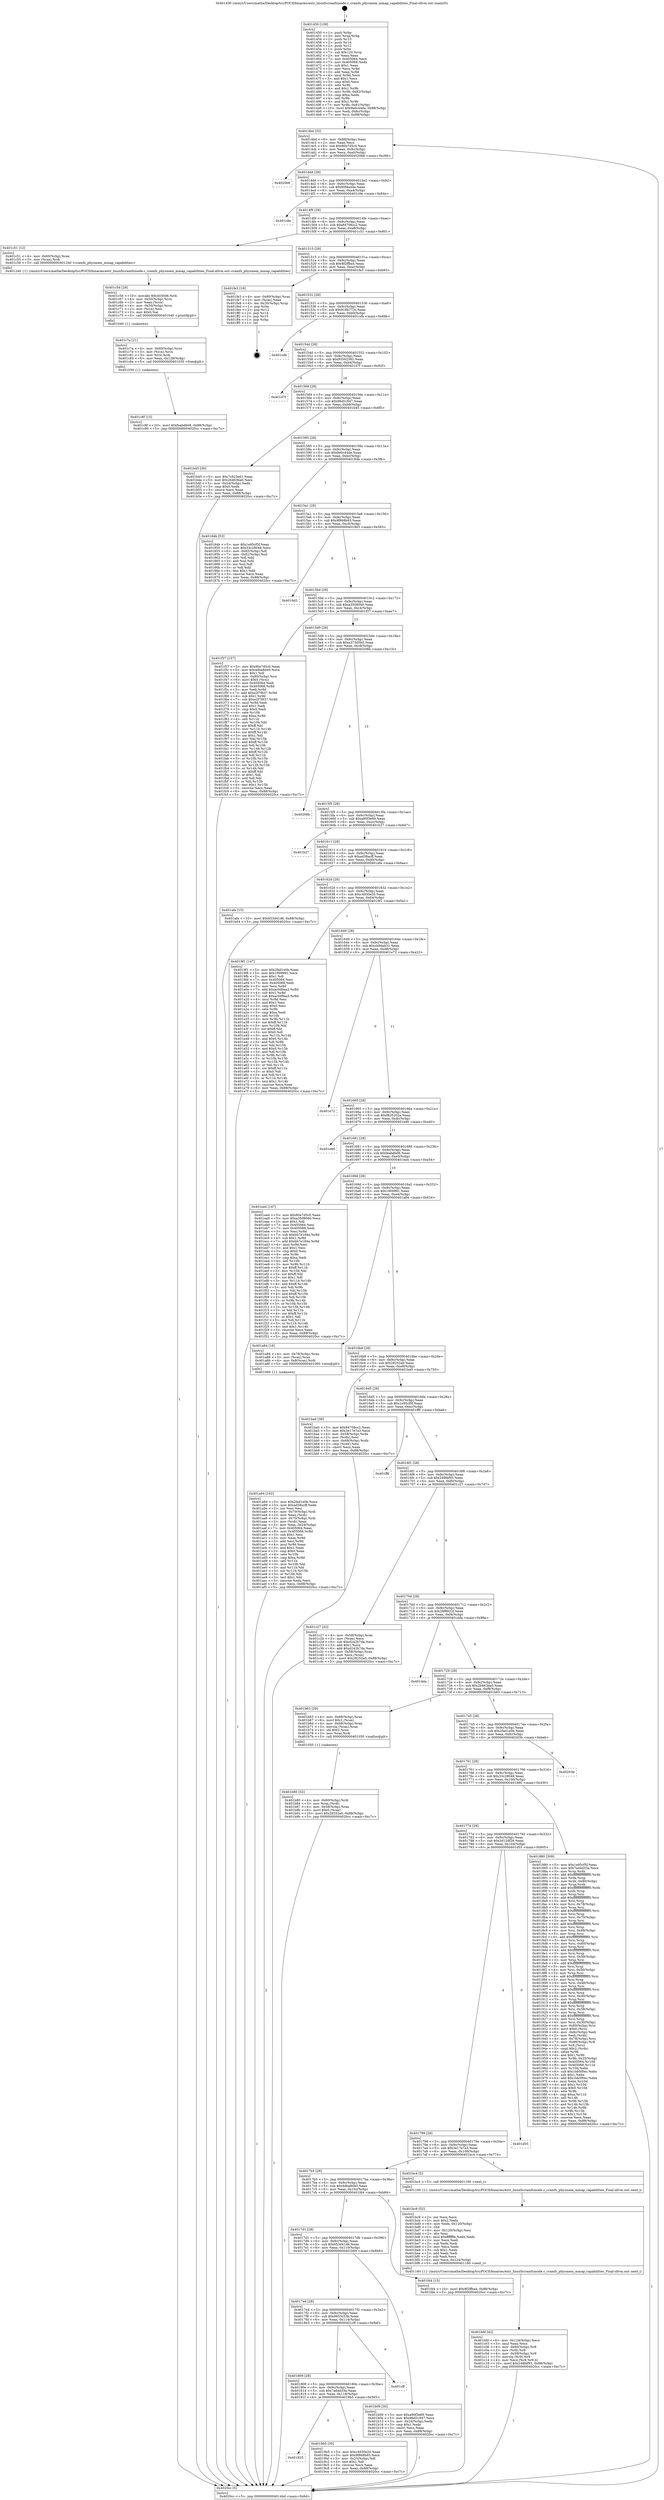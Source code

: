 digraph "0x401450" {
  label = "0x401450 (/mnt/c/Users/mathe/Desktop/tcc/POCII/binaries/extr_linuxfscramfsinode.c_cramfs_physmem_mmap_capabilities_Final-ollvm.out::main(0))"
  labelloc = "t"
  node[shape=record]

  Entry [label="",width=0.3,height=0.3,shape=circle,fillcolor=black,style=filled]
  "0x4014bd" [label="{
     0x4014bd [32]\l
     | [instrs]\l
     &nbsp;&nbsp;0x4014bd \<+6\>: mov -0x88(%rbp),%eax\l
     &nbsp;&nbsp;0x4014c3 \<+2\>: mov %eax,%ecx\l
     &nbsp;&nbsp;0x4014c5 \<+6\>: sub $0x80e7d5c0,%ecx\l
     &nbsp;&nbsp;0x4014cb \<+6\>: mov %eax,-0x9c(%rbp)\l
     &nbsp;&nbsp;0x4014d1 \<+6\>: mov %ecx,-0xa0(%rbp)\l
     &nbsp;&nbsp;0x4014d7 \<+6\>: je 00000000004020b8 \<main+0xc68\>\l
  }"]
  "0x4020b8" [label="{
     0x4020b8\l
  }", style=dashed]
  "0x4014dd" [label="{
     0x4014dd [28]\l
     | [instrs]\l
     &nbsp;&nbsp;0x4014dd \<+5\>: jmp 00000000004014e2 \<main+0x92\>\l
     &nbsp;&nbsp;0x4014e2 \<+6\>: mov -0x9c(%rbp),%eax\l
     &nbsp;&nbsp;0x4014e8 \<+5\>: sub $0x80f4a44e,%eax\l
     &nbsp;&nbsp;0x4014ed \<+6\>: mov %eax,-0xa4(%rbp)\l
     &nbsp;&nbsp;0x4014f3 \<+6\>: je 0000000000401c9e \<main+0x84e\>\l
  }"]
  Exit [label="",width=0.3,height=0.3,shape=circle,fillcolor=black,style=filled,peripheries=2]
  "0x401c9e" [label="{
     0x401c9e\l
  }", style=dashed]
  "0x4014f9" [label="{
     0x4014f9 [28]\l
     | [instrs]\l
     &nbsp;&nbsp;0x4014f9 \<+5\>: jmp 00000000004014fe \<main+0xae\>\l
     &nbsp;&nbsp;0x4014fe \<+6\>: mov -0x9c(%rbp),%eax\l
     &nbsp;&nbsp;0x401504 \<+5\>: sub $0x84708cc2,%eax\l
     &nbsp;&nbsp;0x401509 \<+6\>: mov %eax,-0xa8(%rbp)\l
     &nbsp;&nbsp;0x40150f \<+6\>: je 0000000000401c51 \<main+0x801\>\l
  }"]
  "0x401c8f" [label="{
     0x401c8f [15]\l
     | [instrs]\l
     &nbsp;&nbsp;0x401c8f \<+10\>: movl $0xfeabdb06,-0x88(%rbp)\l
     &nbsp;&nbsp;0x401c99 \<+5\>: jmp 00000000004020cc \<main+0xc7c\>\l
  }"]
  "0x401c51" [label="{
     0x401c51 [12]\l
     | [instrs]\l
     &nbsp;&nbsp;0x401c51 \<+4\>: mov -0x60(%rbp),%rax\l
     &nbsp;&nbsp;0x401c55 \<+3\>: mov (%rax),%rdi\l
     &nbsp;&nbsp;0x401c58 \<+5\>: call 0000000000401240 \<cramfs_physmem_mmap_capabilities\>\l
     | [calls]\l
     &nbsp;&nbsp;0x401240 \{1\} (/mnt/c/Users/mathe/Desktop/tcc/POCII/binaries/extr_linuxfscramfsinode.c_cramfs_physmem_mmap_capabilities_Final-ollvm.out::cramfs_physmem_mmap_capabilities)\l
  }"]
  "0x401515" [label="{
     0x401515 [28]\l
     | [instrs]\l
     &nbsp;&nbsp;0x401515 \<+5\>: jmp 000000000040151a \<main+0xca\>\l
     &nbsp;&nbsp;0x40151a \<+6\>: mov -0x9c(%rbp),%eax\l
     &nbsp;&nbsp;0x401520 \<+5\>: sub $0x8f2ffba4,%eax\l
     &nbsp;&nbsp;0x401525 \<+6\>: mov %eax,-0xac(%rbp)\l
     &nbsp;&nbsp;0x40152b \<+6\>: je 0000000000401fe3 \<main+0xb93\>\l
  }"]
  "0x401c7a" [label="{
     0x401c7a [21]\l
     | [instrs]\l
     &nbsp;&nbsp;0x401c7a \<+4\>: mov -0x60(%rbp),%rcx\l
     &nbsp;&nbsp;0x401c7e \<+3\>: mov (%rcx),%rcx\l
     &nbsp;&nbsp;0x401c81 \<+3\>: mov %rcx,%rdi\l
     &nbsp;&nbsp;0x401c84 \<+6\>: mov %eax,-0x128(%rbp)\l
     &nbsp;&nbsp;0x401c8a \<+5\>: call 0000000000401030 \<free@plt\>\l
     | [calls]\l
     &nbsp;&nbsp;0x401030 \{1\} (unknown)\l
  }"]
  "0x401fe3" [label="{
     0x401fe3 [19]\l
     | [instrs]\l
     &nbsp;&nbsp;0x401fe3 \<+4\>: mov -0x80(%rbp),%rax\l
     &nbsp;&nbsp;0x401fe7 \<+2\>: mov (%rax),%eax\l
     &nbsp;&nbsp;0x401fe9 \<+4\>: lea -0x20(%rbp),%rsp\l
     &nbsp;&nbsp;0x401fed \<+1\>: pop %rbx\l
     &nbsp;&nbsp;0x401fee \<+2\>: pop %r12\l
     &nbsp;&nbsp;0x401ff0 \<+2\>: pop %r14\l
     &nbsp;&nbsp;0x401ff2 \<+2\>: pop %r15\l
     &nbsp;&nbsp;0x401ff4 \<+1\>: pop %rbp\l
     &nbsp;&nbsp;0x401ff5 \<+1\>: ret\l
  }"]
  "0x401531" [label="{
     0x401531 [28]\l
     | [instrs]\l
     &nbsp;&nbsp;0x401531 \<+5\>: jmp 0000000000401536 \<main+0xe6\>\l
     &nbsp;&nbsp;0x401536 \<+6\>: mov -0x9c(%rbp),%eax\l
     &nbsp;&nbsp;0x40153c \<+5\>: sub $0x918b773c,%eax\l
     &nbsp;&nbsp;0x401541 \<+6\>: mov %eax,-0xb0(%rbp)\l
     &nbsp;&nbsp;0x401547 \<+6\>: je 0000000000401cdb \<main+0x88b\>\l
  }"]
  "0x401c5d" [label="{
     0x401c5d [29]\l
     | [instrs]\l
     &nbsp;&nbsp;0x401c5d \<+10\>: movabs $0x4030d6,%rdi\l
     &nbsp;&nbsp;0x401c67 \<+4\>: mov -0x50(%rbp),%rcx\l
     &nbsp;&nbsp;0x401c6b \<+2\>: mov %eax,(%rcx)\l
     &nbsp;&nbsp;0x401c6d \<+4\>: mov -0x50(%rbp),%rcx\l
     &nbsp;&nbsp;0x401c71 \<+2\>: mov (%rcx),%esi\l
     &nbsp;&nbsp;0x401c73 \<+2\>: mov $0x0,%al\l
     &nbsp;&nbsp;0x401c75 \<+5\>: call 0000000000401040 \<printf@plt\>\l
     | [calls]\l
     &nbsp;&nbsp;0x401040 \{1\} (unknown)\l
  }"]
  "0x401cdb" [label="{
     0x401cdb\l
  }", style=dashed]
  "0x40154d" [label="{
     0x40154d [28]\l
     | [instrs]\l
     &nbsp;&nbsp;0x40154d \<+5\>: jmp 0000000000401552 \<main+0x102\>\l
     &nbsp;&nbsp;0x401552 \<+6\>: mov -0x9c(%rbp),%eax\l
     &nbsp;&nbsp;0x401558 \<+5\>: sub $0x93562383,%eax\l
     &nbsp;&nbsp;0x40155d \<+6\>: mov %eax,-0xb4(%rbp)\l
     &nbsp;&nbsp;0x401563 \<+6\>: je 0000000000401d7f \<main+0x92f\>\l
  }"]
  "0x401bfd" [label="{
     0x401bfd [42]\l
     | [instrs]\l
     &nbsp;&nbsp;0x401bfd \<+6\>: mov -0x124(%rbp),%ecx\l
     &nbsp;&nbsp;0x401c03 \<+3\>: imul %eax,%ecx\l
     &nbsp;&nbsp;0x401c06 \<+4\>: mov -0x60(%rbp),%r8\l
     &nbsp;&nbsp;0x401c0a \<+3\>: mov (%r8),%r8\l
     &nbsp;&nbsp;0x401c0d \<+4\>: mov -0x58(%rbp),%r9\l
     &nbsp;&nbsp;0x401c11 \<+3\>: movslq (%r9),%r9\l
     &nbsp;&nbsp;0x401c14 \<+4\>: mov %ecx,(%r8,%r9,4)\l
     &nbsp;&nbsp;0x401c18 \<+10\>: movl $0x248fef93,-0x88(%rbp)\l
     &nbsp;&nbsp;0x401c22 \<+5\>: jmp 00000000004020cc \<main+0xc7c\>\l
  }"]
  "0x401d7f" [label="{
     0x401d7f\l
  }", style=dashed]
  "0x401569" [label="{
     0x401569 [28]\l
     | [instrs]\l
     &nbsp;&nbsp;0x401569 \<+5\>: jmp 000000000040156e \<main+0x11e\>\l
     &nbsp;&nbsp;0x40156e \<+6\>: mov -0x9c(%rbp),%eax\l
     &nbsp;&nbsp;0x401574 \<+5\>: sub $0x98d51847,%eax\l
     &nbsp;&nbsp;0x401579 \<+6\>: mov %eax,-0xb8(%rbp)\l
     &nbsp;&nbsp;0x40157f \<+6\>: je 0000000000401b45 \<main+0x6f5\>\l
  }"]
  "0x401bc9" [label="{
     0x401bc9 [52]\l
     | [instrs]\l
     &nbsp;&nbsp;0x401bc9 \<+2\>: xor %ecx,%ecx\l
     &nbsp;&nbsp;0x401bcb \<+5\>: mov $0x2,%edx\l
     &nbsp;&nbsp;0x401bd0 \<+6\>: mov %edx,-0x120(%rbp)\l
     &nbsp;&nbsp;0x401bd6 \<+1\>: cltd\l
     &nbsp;&nbsp;0x401bd7 \<+6\>: mov -0x120(%rbp),%esi\l
     &nbsp;&nbsp;0x401bdd \<+2\>: idiv %esi\l
     &nbsp;&nbsp;0x401bdf \<+6\>: imul $0xfffffffe,%edx,%edx\l
     &nbsp;&nbsp;0x401be5 \<+2\>: mov %ecx,%edi\l
     &nbsp;&nbsp;0x401be7 \<+2\>: sub %edx,%edi\l
     &nbsp;&nbsp;0x401be9 \<+2\>: mov %ecx,%edx\l
     &nbsp;&nbsp;0x401beb \<+3\>: sub $0x1,%edx\l
     &nbsp;&nbsp;0x401bee \<+2\>: add %edx,%edi\l
     &nbsp;&nbsp;0x401bf0 \<+2\>: sub %edi,%ecx\l
     &nbsp;&nbsp;0x401bf2 \<+6\>: mov %ecx,-0x124(%rbp)\l
     &nbsp;&nbsp;0x401bf8 \<+5\>: call 0000000000401160 \<next_i\>\l
     | [calls]\l
     &nbsp;&nbsp;0x401160 \{1\} (/mnt/c/Users/mathe/Desktop/tcc/POCII/binaries/extr_linuxfscramfsinode.c_cramfs_physmem_mmap_capabilities_Final-ollvm.out::next_i)\l
  }"]
  "0x401b45" [label="{
     0x401b45 [30]\l
     | [instrs]\l
     &nbsp;&nbsp;0x401b45 \<+5\>: mov $0x7c923e61,%eax\l
     &nbsp;&nbsp;0x401b4a \<+5\>: mov $0x2b463ba0,%ecx\l
     &nbsp;&nbsp;0x401b4f \<+3\>: mov -0x24(%rbp),%edx\l
     &nbsp;&nbsp;0x401b52 \<+3\>: cmp $0x0,%edx\l
     &nbsp;&nbsp;0x401b55 \<+3\>: cmove %ecx,%eax\l
     &nbsp;&nbsp;0x401b58 \<+6\>: mov %eax,-0x88(%rbp)\l
     &nbsp;&nbsp;0x401b5e \<+5\>: jmp 00000000004020cc \<main+0xc7c\>\l
  }"]
  "0x401585" [label="{
     0x401585 [28]\l
     | [instrs]\l
     &nbsp;&nbsp;0x401585 \<+5\>: jmp 000000000040158a \<main+0x13a\>\l
     &nbsp;&nbsp;0x40158a \<+6\>: mov -0x9c(%rbp),%eax\l
     &nbsp;&nbsp;0x401590 \<+5\>: sub $0x9e0c44de,%eax\l
     &nbsp;&nbsp;0x401595 \<+6\>: mov %eax,-0xbc(%rbp)\l
     &nbsp;&nbsp;0x40159b \<+6\>: je 000000000040184b \<main+0x3fb\>\l
  }"]
  "0x401b80" [label="{
     0x401b80 [32]\l
     | [instrs]\l
     &nbsp;&nbsp;0x401b80 \<+4\>: mov -0x60(%rbp),%rdi\l
     &nbsp;&nbsp;0x401b84 \<+3\>: mov %rax,(%rdi)\l
     &nbsp;&nbsp;0x401b87 \<+4\>: mov -0x58(%rbp),%rax\l
     &nbsp;&nbsp;0x401b8b \<+6\>: movl $0x0,(%rax)\l
     &nbsp;&nbsp;0x401b91 \<+10\>: movl $0x28252a0,-0x88(%rbp)\l
     &nbsp;&nbsp;0x401b9b \<+5\>: jmp 00000000004020cc \<main+0xc7c\>\l
  }"]
  "0x40184b" [label="{
     0x40184b [53]\l
     | [instrs]\l
     &nbsp;&nbsp;0x40184b \<+5\>: mov $0x1e95cf5f,%eax\l
     &nbsp;&nbsp;0x401850 \<+5\>: mov $0x33c28048,%ecx\l
     &nbsp;&nbsp;0x401855 \<+6\>: mov -0x82(%rbp),%dl\l
     &nbsp;&nbsp;0x40185b \<+7\>: mov -0x81(%rbp),%sil\l
     &nbsp;&nbsp;0x401862 \<+3\>: mov %dl,%dil\l
     &nbsp;&nbsp;0x401865 \<+3\>: and %sil,%dil\l
     &nbsp;&nbsp;0x401868 \<+3\>: xor %sil,%dl\l
     &nbsp;&nbsp;0x40186b \<+3\>: or %dl,%dil\l
     &nbsp;&nbsp;0x40186e \<+4\>: test $0x1,%dil\l
     &nbsp;&nbsp;0x401872 \<+3\>: cmovne %ecx,%eax\l
     &nbsp;&nbsp;0x401875 \<+6\>: mov %eax,-0x88(%rbp)\l
     &nbsp;&nbsp;0x40187b \<+5\>: jmp 00000000004020cc \<main+0xc7c\>\l
  }"]
  "0x4015a1" [label="{
     0x4015a1 [28]\l
     | [instrs]\l
     &nbsp;&nbsp;0x4015a1 \<+5\>: jmp 00000000004015a6 \<main+0x156\>\l
     &nbsp;&nbsp;0x4015a6 \<+6\>: mov -0x9c(%rbp),%eax\l
     &nbsp;&nbsp;0x4015ac \<+5\>: sub $0x9f868b93,%eax\l
     &nbsp;&nbsp;0x4015b1 \<+6\>: mov %eax,-0xc0(%rbp)\l
     &nbsp;&nbsp;0x4015b7 \<+6\>: je 00000000004019d3 \<main+0x583\>\l
  }"]
  "0x4020cc" [label="{
     0x4020cc [5]\l
     | [instrs]\l
     &nbsp;&nbsp;0x4020cc \<+5\>: jmp 00000000004014bd \<main+0x6d\>\l
  }"]
  "0x401450" [label="{
     0x401450 [109]\l
     | [instrs]\l
     &nbsp;&nbsp;0x401450 \<+1\>: push %rbp\l
     &nbsp;&nbsp;0x401451 \<+3\>: mov %rsp,%rbp\l
     &nbsp;&nbsp;0x401454 \<+2\>: push %r15\l
     &nbsp;&nbsp;0x401456 \<+2\>: push %r14\l
     &nbsp;&nbsp;0x401458 \<+2\>: push %r12\l
     &nbsp;&nbsp;0x40145a \<+1\>: push %rbx\l
     &nbsp;&nbsp;0x40145b \<+7\>: sub $0x120,%rsp\l
     &nbsp;&nbsp;0x401462 \<+2\>: xor %eax,%eax\l
     &nbsp;&nbsp;0x401464 \<+7\>: mov 0x405064,%ecx\l
     &nbsp;&nbsp;0x40146b \<+7\>: mov 0x405068,%edx\l
     &nbsp;&nbsp;0x401472 \<+3\>: sub $0x1,%eax\l
     &nbsp;&nbsp;0x401475 \<+3\>: mov %ecx,%r8d\l
     &nbsp;&nbsp;0x401478 \<+3\>: add %eax,%r8d\l
     &nbsp;&nbsp;0x40147b \<+4\>: imul %r8d,%ecx\l
     &nbsp;&nbsp;0x40147f \<+3\>: and $0x1,%ecx\l
     &nbsp;&nbsp;0x401482 \<+3\>: cmp $0x0,%ecx\l
     &nbsp;&nbsp;0x401485 \<+4\>: sete %r9b\l
     &nbsp;&nbsp;0x401489 \<+4\>: and $0x1,%r9b\l
     &nbsp;&nbsp;0x40148d \<+7\>: mov %r9b,-0x82(%rbp)\l
     &nbsp;&nbsp;0x401494 \<+3\>: cmp $0xa,%edx\l
     &nbsp;&nbsp;0x401497 \<+4\>: setl %r9b\l
     &nbsp;&nbsp;0x40149b \<+4\>: and $0x1,%r9b\l
     &nbsp;&nbsp;0x40149f \<+7\>: mov %r9b,-0x81(%rbp)\l
     &nbsp;&nbsp;0x4014a6 \<+10\>: movl $0x9e0c44de,-0x88(%rbp)\l
     &nbsp;&nbsp;0x4014b0 \<+6\>: mov %edi,-0x8c(%rbp)\l
     &nbsp;&nbsp;0x4014b6 \<+7\>: mov %rsi,-0x98(%rbp)\l
  }"]
  "0x401a94" [label="{
     0x401a94 [102]\l
     | [instrs]\l
     &nbsp;&nbsp;0x401a94 \<+5\>: mov $0x2fad1e0b,%ecx\l
     &nbsp;&nbsp;0x401a99 \<+5\>: mov $0xad38acff,%edx\l
     &nbsp;&nbsp;0x401a9e \<+2\>: xor %esi,%esi\l
     &nbsp;&nbsp;0x401aa0 \<+4\>: mov -0x70(%rbp),%rdi\l
     &nbsp;&nbsp;0x401aa4 \<+2\>: mov %eax,(%rdi)\l
     &nbsp;&nbsp;0x401aa6 \<+4\>: mov -0x70(%rbp),%rdi\l
     &nbsp;&nbsp;0x401aaa \<+2\>: mov (%rdi),%eax\l
     &nbsp;&nbsp;0x401aac \<+3\>: mov %eax,-0x24(%rbp)\l
     &nbsp;&nbsp;0x401aaf \<+7\>: mov 0x405064,%eax\l
     &nbsp;&nbsp;0x401ab6 \<+8\>: mov 0x405068,%r8d\l
     &nbsp;&nbsp;0x401abe \<+3\>: sub $0x1,%esi\l
     &nbsp;&nbsp;0x401ac1 \<+3\>: mov %eax,%r9d\l
     &nbsp;&nbsp;0x401ac4 \<+3\>: add %esi,%r9d\l
     &nbsp;&nbsp;0x401ac7 \<+4\>: imul %r9d,%eax\l
     &nbsp;&nbsp;0x401acb \<+3\>: and $0x1,%eax\l
     &nbsp;&nbsp;0x401ace \<+3\>: cmp $0x0,%eax\l
     &nbsp;&nbsp;0x401ad1 \<+4\>: sete %r10b\l
     &nbsp;&nbsp;0x401ad5 \<+4\>: cmp $0xa,%r8d\l
     &nbsp;&nbsp;0x401ad9 \<+4\>: setl %r11b\l
     &nbsp;&nbsp;0x401add \<+3\>: mov %r10b,%bl\l
     &nbsp;&nbsp;0x401ae0 \<+3\>: and %r11b,%bl\l
     &nbsp;&nbsp;0x401ae3 \<+3\>: xor %r11b,%r10b\l
     &nbsp;&nbsp;0x401ae6 \<+3\>: or %r10b,%bl\l
     &nbsp;&nbsp;0x401ae9 \<+3\>: test $0x1,%bl\l
     &nbsp;&nbsp;0x401aec \<+3\>: cmovne %edx,%ecx\l
     &nbsp;&nbsp;0x401aef \<+6\>: mov %ecx,-0x88(%rbp)\l
     &nbsp;&nbsp;0x401af5 \<+5\>: jmp 00000000004020cc \<main+0xc7c\>\l
  }"]
  "0x4019d3" [label="{
     0x4019d3\l
  }", style=dashed]
  "0x4015bd" [label="{
     0x4015bd [28]\l
     | [instrs]\l
     &nbsp;&nbsp;0x4015bd \<+5\>: jmp 00000000004015c2 \<main+0x172\>\l
     &nbsp;&nbsp;0x4015c2 \<+6\>: mov -0x9c(%rbp),%eax\l
     &nbsp;&nbsp;0x4015c8 \<+5\>: sub $0xa3509040,%eax\l
     &nbsp;&nbsp;0x4015cd \<+6\>: mov %eax,-0xc4(%rbp)\l
     &nbsp;&nbsp;0x4015d3 \<+6\>: je 0000000000401f37 \<main+0xae7\>\l
  }"]
  "0x401825" [label="{
     0x401825\l
  }", style=dashed]
  "0x401f37" [label="{
     0x401f37 [157]\l
     | [instrs]\l
     &nbsp;&nbsp;0x401f37 \<+5\>: mov $0x80e7d5c0,%eax\l
     &nbsp;&nbsp;0x401f3c \<+5\>: mov $0x4dba8d40,%ecx\l
     &nbsp;&nbsp;0x401f41 \<+2\>: mov $0x1,%dl\l
     &nbsp;&nbsp;0x401f43 \<+4\>: mov -0x80(%rbp),%rsi\l
     &nbsp;&nbsp;0x401f47 \<+6\>: movl $0x0,(%rsi)\l
     &nbsp;&nbsp;0x401f4d \<+7\>: mov 0x405064,%edi\l
     &nbsp;&nbsp;0x401f54 \<+8\>: mov 0x405068,%r8d\l
     &nbsp;&nbsp;0x401f5c \<+3\>: mov %edi,%r9d\l
     &nbsp;&nbsp;0x401f5f \<+7\>: add $0xe2f7f637,%r9d\l
     &nbsp;&nbsp;0x401f66 \<+4\>: sub $0x1,%r9d\l
     &nbsp;&nbsp;0x401f6a \<+7\>: sub $0xe2f7f637,%r9d\l
     &nbsp;&nbsp;0x401f71 \<+4\>: imul %r9d,%edi\l
     &nbsp;&nbsp;0x401f75 \<+3\>: and $0x1,%edi\l
     &nbsp;&nbsp;0x401f78 \<+3\>: cmp $0x0,%edi\l
     &nbsp;&nbsp;0x401f7b \<+4\>: sete %r10b\l
     &nbsp;&nbsp;0x401f7f \<+4\>: cmp $0xa,%r8d\l
     &nbsp;&nbsp;0x401f83 \<+4\>: setl %r11b\l
     &nbsp;&nbsp;0x401f87 \<+3\>: mov %r10b,%bl\l
     &nbsp;&nbsp;0x401f8a \<+3\>: xor $0xff,%bl\l
     &nbsp;&nbsp;0x401f8d \<+3\>: mov %r11b,%r14b\l
     &nbsp;&nbsp;0x401f90 \<+4\>: xor $0xff,%r14b\l
     &nbsp;&nbsp;0x401f94 \<+3\>: xor $0x1,%dl\l
     &nbsp;&nbsp;0x401f97 \<+3\>: mov %bl,%r15b\l
     &nbsp;&nbsp;0x401f9a \<+4\>: and $0xff,%r15b\l
     &nbsp;&nbsp;0x401f9e \<+3\>: and %dl,%r10b\l
     &nbsp;&nbsp;0x401fa1 \<+3\>: mov %r14b,%r12b\l
     &nbsp;&nbsp;0x401fa4 \<+4\>: and $0xff,%r12b\l
     &nbsp;&nbsp;0x401fa8 \<+3\>: and %dl,%r11b\l
     &nbsp;&nbsp;0x401fab \<+3\>: or %r10b,%r15b\l
     &nbsp;&nbsp;0x401fae \<+3\>: or %r11b,%r12b\l
     &nbsp;&nbsp;0x401fb1 \<+3\>: xor %r12b,%r15b\l
     &nbsp;&nbsp;0x401fb4 \<+3\>: or %r14b,%bl\l
     &nbsp;&nbsp;0x401fb7 \<+3\>: xor $0xff,%bl\l
     &nbsp;&nbsp;0x401fba \<+3\>: or $0x1,%dl\l
     &nbsp;&nbsp;0x401fbd \<+2\>: and %dl,%bl\l
     &nbsp;&nbsp;0x401fbf \<+3\>: or %bl,%r15b\l
     &nbsp;&nbsp;0x401fc2 \<+4\>: test $0x1,%r15b\l
     &nbsp;&nbsp;0x401fc6 \<+3\>: cmovne %ecx,%eax\l
     &nbsp;&nbsp;0x401fc9 \<+6\>: mov %eax,-0x88(%rbp)\l
     &nbsp;&nbsp;0x401fcf \<+5\>: jmp 00000000004020cc \<main+0xc7c\>\l
  }"]
  "0x4015d9" [label="{
     0x4015d9 [28]\l
     | [instrs]\l
     &nbsp;&nbsp;0x4015d9 \<+5\>: jmp 00000000004015de \<main+0x18e\>\l
     &nbsp;&nbsp;0x4015de \<+6\>: mov -0x9c(%rbp),%eax\l
     &nbsp;&nbsp;0x4015e4 \<+5\>: sub $0xa373d5b0,%eax\l
     &nbsp;&nbsp;0x4015e9 \<+6\>: mov %eax,-0xc8(%rbp)\l
     &nbsp;&nbsp;0x4015ef \<+6\>: je 000000000040206b \<main+0xc1b\>\l
  }"]
  "0x4019b5" [label="{
     0x4019b5 [30]\l
     | [instrs]\l
     &nbsp;&nbsp;0x4019b5 \<+5\>: mov $0xc4930e20,%eax\l
     &nbsp;&nbsp;0x4019ba \<+5\>: mov $0x9f868b93,%ecx\l
     &nbsp;&nbsp;0x4019bf \<+3\>: mov -0x25(%rbp),%dl\l
     &nbsp;&nbsp;0x4019c2 \<+3\>: test $0x1,%dl\l
     &nbsp;&nbsp;0x4019c5 \<+3\>: cmovne %ecx,%eax\l
     &nbsp;&nbsp;0x4019c8 \<+6\>: mov %eax,-0x88(%rbp)\l
     &nbsp;&nbsp;0x4019ce \<+5\>: jmp 00000000004020cc \<main+0xc7c\>\l
  }"]
  "0x40206b" [label="{
     0x40206b\l
  }", style=dashed]
  "0x4015f5" [label="{
     0x4015f5 [28]\l
     | [instrs]\l
     &nbsp;&nbsp;0x4015f5 \<+5\>: jmp 00000000004015fa \<main+0x1aa\>\l
     &nbsp;&nbsp;0x4015fa \<+6\>: mov -0x9c(%rbp),%eax\l
     &nbsp;&nbsp;0x401600 \<+5\>: sub $0xa90f3e69,%eax\l
     &nbsp;&nbsp;0x401605 \<+6\>: mov %eax,-0xcc(%rbp)\l
     &nbsp;&nbsp;0x40160b \<+6\>: je 0000000000401b27 \<main+0x6d7\>\l
  }"]
  "0x401809" [label="{
     0x401809 [28]\l
     | [instrs]\l
     &nbsp;&nbsp;0x401809 \<+5\>: jmp 000000000040180e \<main+0x3be\>\l
     &nbsp;&nbsp;0x40180e \<+6\>: mov -0x9c(%rbp),%eax\l
     &nbsp;&nbsp;0x401814 \<+5\>: sub $0x7ad4d33a,%eax\l
     &nbsp;&nbsp;0x401819 \<+6\>: mov %eax,-0x118(%rbp)\l
     &nbsp;&nbsp;0x40181f \<+6\>: je 00000000004019b5 \<main+0x565\>\l
  }"]
  "0x401b27" [label="{
     0x401b27\l
  }", style=dashed]
  "0x401611" [label="{
     0x401611 [28]\l
     | [instrs]\l
     &nbsp;&nbsp;0x401611 \<+5\>: jmp 0000000000401616 \<main+0x1c6\>\l
     &nbsp;&nbsp;0x401616 \<+6\>: mov -0x9c(%rbp),%eax\l
     &nbsp;&nbsp;0x40161c \<+5\>: sub $0xad38acff,%eax\l
     &nbsp;&nbsp;0x401621 \<+6\>: mov %eax,-0xd0(%rbp)\l
     &nbsp;&nbsp;0x401627 \<+6\>: je 0000000000401afa \<main+0x6aa\>\l
  }"]
  "0x401cff" [label="{
     0x401cff\l
  }", style=dashed]
  "0x401afa" [label="{
     0x401afa [15]\l
     | [instrs]\l
     &nbsp;&nbsp;0x401afa \<+10\>: movl $0x653d41d6,-0x88(%rbp)\l
     &nbsp;&nbsp;0x401b04 \<+5\>: jmp 00000000004020cc \<main+0xc7c\>\l
  }"]
  "0x40162d" [label="{
     0x40162d [28]\l
     | [instrs]\l
     &nbsp;&nbsp;0x40162d \<+5\>: jmp 0000000000401632 \<main+0x1e2\>\l
     &nbsp;&nbsp;0x401632 \<+6\>: mov -0x9c(%rbp),%eax\l
     &nbsp;&nbsp;0x401638 \<+5\>: sub $0xc4930e20,%eax\l
     &nbsp;&nbsp;0x40163d \<+6\>: mov %eax,-0xd4(%rbp)\l
     &nbsp;&nbsp;0x401643 \<+6\>: je 00000000004019f1 \<main+0x5a1\>\l
  }"]
  "0x4017ed" [label="{
     0x4017ed [28]\l
     | [instrs]\l
     &nbsp;&nbsp;0x4017ed \<+5\>: jmp 00000000004017f2 \<main+0x3a2\>\l
     &nbsp;&nbsp;0x4017f2 \<+6\>: mov -0x9c(%rbp),%eax\l
     &nbsp;&nbsp;0x4017f8 \<+5\>: sub $0x6653c53b,%eax\l
     &nbsp;&nbsp;0x4017fd \<+6\>: mov %eax,-0x114(%rbp)\l
     &nbsp;&nbsp;0x401803 \<+6\>: je 0000000000401cff \<main+0x8af\>\l
  }"]
  "0x4019f1" [label="{
     0x4019f1 [147]\l
     | [instrs]\l
     &nbsp;&nbsp;0x4019f1 \<+5\>: mov $0x2fad1e0b,%eax\l
     &nbsp;&nbsp;0x4019f6 \<+5\>: mov $0x1909991,%ecx\l
     &nbsp;&nbsp;0x4019fb \<+2\>: mov $0x1,%dl\l
     &nbsp;&nbsp;0x4019fd \<+7\>: mov 0x405064,%esi\l
     &nbsp;&nbsp;0x401a04 \<+7\>: mov 0x405068,%edi\l
     &nbsp;&nbsp;0x401a0b \<+3\>: mov %esi,%r8d\l
     &nbsp;&nbsp;0x401a0e \<+7\>: add $0xac0d9aa3,%r8d\l
     &nbsp;&nbsp;0x401a15 \<+4\>: sub $0x1,%r8d\l
     &nbsp;&nbsp;0x401a19 \<+7\>: sub $0xac0d9aa3,%r8d\l
     &nbsp;&nbsp;0x401a20 \<+4\>: imul %r8d,%esi\l
     &nbsp;&nbsp;0x401a24 \<+3\>: and $0x1,%esi\l
     &nbsp;&nbsp;0x401a27 \<+3\>: cmp $0x0,%esi\l
     &nbsp;&nbsp;0x401a2a \<+4\>: sete %r9b\l
     &nbsp;&nbsp;0x401a2e \<+3\>: cmp $0xa,%edi\l
     &nbsp;&nbsp;0x401a31 \<+4\>: setl %r10b\l
     &nbsp;&nbsp;0x401a35 \<+3\>: mov %r9b,%r11b\l
     &nbsp;&nbsp;0x401a38 \<+4\>: xor $0xff,%r11b\l
     &nbsp;&nbsp;0x401a3c \<+3\>: mov %r10b,%bl\l
     &nbsp;&nbsp;0x401a3f \<+3\>: xor $0xff,%bl\l
     &nbsp;&nbsp;0x401a42 \<+3\>: xor $0x0,%dl\l
     &nbsp;&nbsp;0x401a45 \<+3\>: mov %r11b,%r14b\l
     &nbsp;&nbsp;0x401a48 \<+4\>: and $0x0,%r14b\l
     &nbsp;&nbsp;0x401a4c \<+3\>: and %dl,%r9b\l
     &nbsp;&nbsp;0x401a4f \<+3\>: mov %bl,%r15b\l
     &nbsp;&nbsp;0x401a52 \<+4\>: and $0x0,%r15b\l
     &nbsp;&nbsp;0x401a56 \<+3\>: and %dl,%r10b\l
     &nbsp;&nbsp;0x401a59 \<+3\>: or %r9b,%r14b\l
     &nbsp;&nbsp;0x401a5c \<+3\>: or %r10b,%r15b\l
     &nbsp;&nbsp;0x401a5f \<+3\>: xor %r15b,%r14b\l
     &nbsp;&nbsp;0x401a62 \<+3\>: or %bl,%r11b\l
     &nbsp;&nbsp;0x401a65 \<+4\>: xor $0xff,%r11b\l
     &nbsp;&nbsp;0x401a69 \<+3\>: or $0x0,%dl\l
     &nbsp;&nbsp;0x401a6c \<+3\>: and %dl,%r11b\l
     &nbsp;&nbsp;0x401a6f \<+3\>: or %r11b,%r14b\l
     &nbsp;&nbsp;0x401a72 \<+4\>: test $0x1,%r14b\l
     &nbsp;&nbsp;0x401a76 \<+3\>: cmovne %ecx,%eax\l
     &nbsp;&nbsp;0x401a79 \<+6\>: mov %eax,-0x88(%rbp)\l
     &nbsp;&nbsp;0x401a7f \<+5\>: jmp 00000000004020cc \<main+0xc7c\>\l
  }"]
  "0x401649" [label="{
     0x401649 [28]\l
     | [instrs]\l
     &nbsp;&nbsp;0x401649 \<+5\>: jmp 000000000040164e \<main+0x1fe\>\l
     &nbsp;&nbsp;0x40164e \<+6\>: mov -0x9c(%rbp),%eax\l
     &nbsp;&nbsp;0x401654 \<+5\>: sub $0xcb9dab31,%eax\l
     &nbsp;&nbsp;0x401659 \<+6\>: mov %eax,-0xd8(%rbp)\l
     &nbsp;&nbsp;0x40165f \<+6\>: je 0000000000401e72 \<main+0xa22\>\l
  }"]
  "0x401b09" [label="{
     0x401b09 [30]\l
     | [instrs]\l
     &nbsp;&nbsp;0x401b09 \<+5\>: mov $0xa90f3e69,%eax\l
     &nbsp;&nbsp;0x401b0e \<+5\>: mov $0x98d51847,%ecx\l
     &nbsp;&nbsp;0x401b13 \<+3\>: mov -0x24(%rbp),%edx\l
     &nbsp;&nbsp;0x401b16 \<+3\>: cmp $0x1,%edx\l
     &nbsp;&nbsp;0x401b19 \<+3\>: cmovl %ecx,%eax\l
     &nbsp;&nbsp;0x401b1c \<+6\>: mov %eax,-0x88(%rbp)\l
     &nbsp;&nbsp;0x401b22 \<+5\>: jmp 00000000004020cc \<main+0xc7c\>\l
  }"]
  "0x401e72" [label="{
     0x401e72\l
  }", style=dashed]
  "0x401665" [label="{
     0x401665 [28]\l
     | [instrs]\l
     &nbsp;&nbsp;0x401665 \<+5\>: jmp 000000000040166a \<main+0x21a\>\l
     &nbsp;&nbsp;0x40166a \<+6\>: mov -0x9c(%rbp),%eax\l
     &nbsp;&nbsp;0x401670 \<+5\>: sub $0xf820202a,%eax\l
     &nbsp;&nbsp;0x401675 \<+6\>: mov %eax,-0xdc(%rbp)\l
     &nbsp;&nbsp;0x40167b \<+6\>: je 0000000000401e90 \<main+0xa40\>\l
  }"]
  "0x4017d1" [label="{
     0x4017d1 [28]\l
     | [instrs]\l
     &nbsp;&nbsp;0x4017d1 \<+5\>: jmp 00000000004017d6 \<main+0x386\>\l
     &nbsp;&nbsp;0x4017d6 \<+6\>: mov -0x9c(%rbp),%eax\l
     &nbsp;&nbsp;0x4017dc \<+5\>: sub $0x653d41d6,%eax\l
     &nbsp;&nbsp;0x4017e1 \<+6\>: mov %eax,-0x110(%rbp)\l
     &nbsp;&nbsp;0x4017e7 \<+6\>: je 0000000000401b09 \<main+0x6b9\>\l
  }"]
  "0x401e90" [label="{
     0x401e90\l
  }", style=dashed]
  "0x401681" [label="{
     0x401681 [28]\l
     | [instrs]\l
     &nbsp;&nbsp;0x401681 \<+5\>: jmp 0000000000401686 \<main+0x236\>\l
     &nbsp;&nbsp;0x401686 \<+6\>: mov -0x9c(%rbp),%eax\l
     &nbsp;&nbsp;0x40168c \<+5\>: sub $0xfeabdb06,%eax\l
     &nbsp;&nbsp;0x401691 \<+6\>: mov %eax,-0xe0(%rbp)\l
     &nbsp;&nbsp;0x401697 \<+6\>: je 0000000000401ea4 \<main+0xa54\>\l
  }"]
  "0x401fd4" [label="{
     0x401fd4 [15]\l
     | [instrs]\l
     &nbsp;&nbsp;0x401fd4 \<+10\>: movl $0x8f2ffba4,-0x88(%rbp)\l
     &nbsp;&nbsp;0x401fde \<+5\>: jmp 00000000004020cc \<main+0xc7c\>\l
  }"]
  "0x401ea4" [label="{
     0x401ea4 [147]\l
     | [instrs]\l
     &nbsp;&nbsp;0x401ea4 \<+5\>: mov $0x80e7d5c0,%eax\l
     &nbsp;&nbsp;0x401ea9 \<+5\>: mov $0xa3509040,%ecx\l
     &nbsp;&nbsp;0x401eae \<+2\>: mov $0x1,%dl\l
     &nbsp;&nbsp;0x401eb0 \<+7\>: mov 0x405064,%esi\l
     &nbsp;&nbsp;0x401eb7 \<+7\>: mov 0x405068,%edi\l
     &nbsp;&nbsp;0x401ebe \<+3\>: mov %esi,%r8d\l
     &nbsp;&nbsp;0x401ec1 \<+7\>: sub $0xbb7e184a,%r8d\l
     &nbsp;&nbsp;0x401ec8 \<+4\>: sub $0x1,%r8d\l
     &nbsp;&nbsp;0x401ecc \<+7\>: add $0xbb7e184a,%r8d\l
     &nbsp;&nbsp;0x401ed3 \<+4\>: imul %r8d,%esi\l
     &nbsp;&nbsp;0x401ed7 \<+3\>: and $0x1,%esi\l
     &nbsp;&nbsp;0x401eda \<+3\>: cmp $0x0,%esi\l
     &nbsp;&nbsp;0x401edd \<+4\>: sete %r9b\l
     &nbsp;&nbsp;0x401ee1 \<+3\>: cmp $0xa,%edi\l
     &nbsp;&nbsp;0x401ee4 \<+4\>: setl %r10b\l
     &nbsp;&nbsp;0x401ee8 \<+3\>: mov %r9b,%r11b\l
     &nbsp;&nbsp;0x401eeb \<+4\>: xor $0xff,%r11b\l
     &nbsp;&nbsp;0x401eef \<+3\>: mov %r10b,%bl\l
     &nbsp;&nbsp;0x401ef2 \<+3\>: xor $0xff,%bl\l
     &nbsp;&nbsp;0x401ef5 \<+3\>: xor $0x1,%dl\l
     &nbsp;&nbsp;0x401ef8 \<+3\>: mov %r11b,%r14b\l
     &nbsp;&nbsp;0x401efb \<+4\>: and $0xff,%r14b\l
     &nbsp;&nbsp;0x401eff \<+3\>: and %dl,%r9b\l
     &nbsp;&nbsp;0x401f02 \<+3\>: mov %bl,%r15b\l
     &nbsp;&nbsp;0x401f05 \<+4\>: and $0xff,%r15b\l
     &nbsp;&nbsp;0x401f09 \<+3\>: and %dl,%r10b\l
     &nbsp;&nbsp;0x401f0c \<+3\>: or %r9b,%r14b\l
     &nbsp;&nbsp;0x401f0f \<+3\>: or %r10b,%r15b\l
     &nbsp;&nbsp;0x401f12 \<+3\>: xor %r15b,%r14b\l
     &nbsp;&nbsp;0x401f15 \<+3\>: or %bl,%r11b\l
     &nbsp;&nbsp;0x401f18 \<+4\>: xor $0xff,%r11b\l
     &nbsp;&nbsp;0x401f1c \<+3\>: or $0x1,%dl\l
     &nbsp;&nbsp;0x401f1f \<+3\>: and %dl,%r11b\l
     &nbsp;&nbsp;0x401f22 \<+3\>: or %r11b,%r14b\l
     &nbsp;&nbsp;0x401f25 \<+4\>: test $0x1,%r14b\l
     &nbsp;&nbsp;0x401f29 \<+3\>: cmovne %ecx,%eax\l
     &nbsp;&nbsp;0x401f2c \<+6\>: mov %eax,-0x88(%rbp)\l
     &nbsp;&nbsp;0x401f32 \<+5\>: jmp 00000000004020cc \<main+0xc7c\>\l
  }"]
  "0x40169d" [label="{
     0x40169d [28]\l
     | [instrs]\l
     &nbsp;&nbsp;0x40169d \<+5\>: jmp 00000000004016a2 \<main+0x252\>\l
     &nbsp;&nbsp;0x4016a2 \<+6\>: mov -0x9c(%rbp),%eax\l
     &nbsp;&nbsp;0x4016a8 \<+5\>: sub $0x1909991,%eax\l
     &nbsp;&nbsp;0x4016ad \<+6\>: mov %eax,-0xe4(%rbp)\l
     &nbsp;&nbsp;0x4016b3 \<+6\>: je 0000000000401a84 \<main+0x634\>\l
  }"]
  "0x4017b5" [label="{
     0x4017b5 [28]\l
     | [instrs]\l
     &nbsp;&nbsp;0x4017b5 \<+5\>: jmp 00000000004017ba \<main+0x36a\>\l
     &nbsp;&nbsp;0x4017ba \<+6\>: mov -0x9c(%rbp),%eax\l
     &nbsp;&nbsp;0x4017c0 \<+5\>: sub $0x4dba8d40,%eax\l
     &nbsp;&nbsp;0x4017c5 \<+6\>: mov %eax,-0x10c(%rbp)\l
     &nbsp;&nbsp;0x4017cb \<+6\>: je 0000000000401fd4 \<main+0xb84\>\l
  }"]
  "0x401a84" [label="{
     0x401a84 [16]\l
     | [instrs]\l
     &nbsp;&nbsp;0x401a84 \<+4\>: mov -0x78(%rbp),%rax\l
     &nbsp;&nbsp;0x401a88 \<+3\>: mov (%rax),%rax\l
     &nbsp;&nbsp;0x401a8b \<+4\>: mov 0x8(%rax),%rdi\l
     &nbsp;&nbsp;0x401a8f \<+5\>: call 0000000000401060 \<atoi@plt\>\l
     | [calls]\l
     &nbsp;&nbsp;0x401060 \{1\} (unknown)\l
  }"]
  "0x4016b9" [label="{
     0x4016b9 [28]\l
     | [instrs]\l
     &nbsp;&nbsp;0x4016b9 \<+5\>: jmp 00000000004016be \<main+0x26e\>\l
     &nbsp;&nbsp;0x4016be \<+6\>: mov -0x9c(%rbp),%eax\l
     &nbsp;&nbsp;0x4016c4 \<+5\>: sub $0x28252a0,%eax\l
     &nbsp;&nbsp;0x4016c9 \<+6\>: mov %eax,-0xe8(%rbp)\l
     &nbsp;&nbsp;0x4016cf \<+6\>: je 0000000000401ba0 \<main+0x750\>\l
  }"]
  "0x401bc4" [label="{
     0x401bc4 [5]\l
     | [instrs]\l
     &nbsp;&nbsp;0x401bc4 \<+5\>: call 0000000000401160 \<next_i\>\l
     | [calls]\l
     &nbsp;&nbsp;0x401160 \{1\} (/mnt/c/Users/mathe/Desktop/tcc/POCII/binaries/extr_linuxfscramfsinode.c_cramfs_physmem_mmap_capabilities_Final-ollvm.out::next_i)\l
  }"]
  "0x401ba0" [label="{
     0x401ba0 [36]\l
     | [instrs]\l
     &nbsp;&nbsp;0x401ba0 \<+5\>: mov $0x84708cc2,%eax\l
     &nbsp;&nbsp;0x401ba5 \<+5\>: mov $0x3e17e7a3,%ecx\l
     &nbsp;&nbsp;0x401baa \<+4\>: mov -0x58(%rbp),%rdx\l
     &nbsp;&nbsp;0x401bae \<+2\>: mov (%rdx),%esi\l
     &nbsp;&nbsp;0x401bb0 \<+4\>: mov -0x68(%rbp),%rdx\l
     &nbsp;&nbsp;0x401bb4 \<+2\>: cmp (%rdx),%esi\l
     &nbsp;&nbsp;0x401bb6 \<+3\>: cmovl %ecx,%eax\l
     &nbsp;&nbsp;0x401bb9 \<+6\>: mov %eax,-0x88(%rbp)\l
     &nbsp;&nbsp;0x401bbf \<+5\>: jmp 00000000004020cc \<main+0xc7c\>\l
  }"]
  "0x4016d5" [label="{
     0x4016d5 [28]\l
     | [instrs]\l
     &nbsp;&nbsp;0x4016d5 \<+5\>: jmp 00000000004016da \<main+0x28a\>\l
     &nbsp;&nbsp;0x4016da \<+6\>: mov -0x9c(%rbp),%eax\l
     &nbsp;&nbsp;0x4016e0 \<+5\>: sub $0x1e95cf5f,%eax\l
     &nbsp;&nbsp;0x4016e5 \<+6\>: mov %eax,-0xec(%rbp)\l
     &nbsp;&nbsp;0x4016eb \<+6\>: je 0000000000401ff6 \<main+0xba6\>\l
  }"]
  "0x401799" [label="{
     0x401799 [28]\l
     | [instrs]\l
     &nbsp;&nbsp;0x401799 \<+5\>: jmp 000000000040179e \<main+0x34e\>\l
     &nbsp;&nbsp;0x40179e \<+6\>: mov -0x9c(%rbp),%eax\l
     &nbsp;&nbsp;0x4017a4 \<+5\>: sub $0x3e17e7a3,%eax\l
     &nbsp;&nbsp;0x4017a9 \<+6\>: mov %eax,-0x108(%rbp)\l
     &nbsp;&nbsp;0x4017af \<+6\>: je 0000000000401bc4 \<main+0x774\>\l
  }"]
  "0x401ff6" [label="{
     0x401ff6\l
  }", style=dashed]
  "0x4016f1" [label="{
     0x4016f1 [28]\l
     | [instrs]\l
     &nbsp;&nbsp;0x4016f1 \<+5\>: jmp 00000000004016f6 \<main+0x2a6\>\l
     &nbsp;&nbsp;0x4016f6 \<+6\>: mov -0x9c(%rbp),%eax\l
     &nbsp;&nbsp;0x4016fc \<+5\>: sub $0x248fef93,%eax\l
     &nbsp;&nbsp;0x401701 \<+6\>: mov %eax,-0xf0(%rbp)\l
     &nbsp;&nbsp;0x401707 \<+6\>: je 0000000000401c27 \<main+0x7d7\>\l
  }"]
  "0x401d55" [label="{
     0x401d55\l
  }", style=dashed]
  "0x401c27" [label="{
     0x401c27 [42]\l
     | [instrs]\l
     &nbsp;&nbsp;0x401c27 \<+4\>: mov -0x58(%rbp),%rax\l
     &nbsp;&nbsp;0x401c2b \<+2\>: mov (%rax),%ecx\l
     &nbsp;&nbsp;0x401c2d \<+6\>: sub $0xd242b7da,%ecx\l
     &nbsp;&nbsp;0x401c33 \<+3\>: add $0x1,%ecx\l
     &nbsp;&nbsp;0x401c36 \<+6\>: add $0xd242b7da,%ecx\l
     &nbsp;&nbsp;0x401c3c \<+4\>: mov -0x58(%rbp),%rax\l
     &nbsp;&nbsp;0x401c40 \<+2\>: mov %ecx,(%rax)\l
     &nbsp;&nbsp;0x401c42 \<+10\>: movl $0x28252a0,-0x88(%rbp)\l
     &nbsp;&nbsp;0x401c4c \<+5\>: jmp 00000000004020cc \<main+0xc7c\>\l
  }"]
  "0x40170d" [label="{
     0x40170d [28]\l
     | [instrs]\l
     &nbsp;&nbsp;0x40170d \<+5\>: jmp 0000000000401712 \<main+0x2c2\>\l
     &nbsp;&nbsp;0x401712 \<+6\>: mov -0x9c(%rbp),%eax\l
     &nbsp;&nbsp;0x401718 \<+5\>: sub $0x28f8922f,%eax\l
     &nbsp;&nbsp;0x40171d \<+6\>: mov %eax,-0xf4(%rbp)\l
     &nbsp;&nbsp;0x401723 \<+6\>: je 0000000000401dda \<main+0x98a\>\l
  }"]
  "0x40177d" [label="{
     0x40177d [28]\l
     | [instrs]\l
     &nbsp;&nbsp;0x40177d \<+5\>: jmp 0000000000401782 \<main+0x332\>\l
     &nbsp;&nbsp;0x401782 \<+6\>: mov -0x9c(%rbp),%eax\l
     &nbsp;&nbsp;0x401788 \<+5\>: sub $0x3d12df26,%eax\l
     &nbsp;&nbsp;0x40178d \<+6\>: mov %eax,-0x104(%rbp)\l
     &nbsp;&nbsp;0x401793 \<+6\>: je 0000000000401d55 \<main+0x905\>\l
  }"]
  "0x401dda" [label="{
     0x401dda\l
  }", style=dashed]
  "0x401729" [label="{
     0x401729 [28]\l
     | [instrs]\l
     &nbsp;&nbsp;0x401729 \<+5\>: jmp 000000000040172e \<main+0x2de\>\l
     &nbsp;&nbsp;0x40172e \<+6\>: mov -0x9c(%rbp),%eax\l
     &nbsp;&nbsp;0x401734 \<+5\>: sub $0x2b463ba0,%eax\l
     &nbsp;&nbsp;0x401739 \<+6\>: mov %eax,-0xf8(%rbp)\l
     &nbsp;&nbsp;0x40173f \<+6\>: je 0000000000401b63 \<main+0x713\>\l
  }"]
  "0x401880" [label="{
     0x401880 [309]\l
     | [instrs]\l
     &nbsp;&nbsp;0x401880 \<+5\>: mov $0x1e95cf5f,%eax\l
     &nbsp;&nbsp;0x401885 \<+5\>: mov $0x7ad4d33a,%ecx\l
     &nbsp;&nbsp;0x40188a \<+3\>: mov %rsp,%rdx\l
     &nbsp;&nbsp;0x40188d \<+4\>: add $0xfffffffffffffff0,%rdx\l
     &nbsp;&nbsp;0x401891 \<+3\>: mov %rdx,%rsp\l
     &nbsp;&nbsp;0x401894 \<+4\>: mov %rdx,-0x80(%rbp)\l
     &nbsp;&nbsp;0x401898 \<+3\>: mov %rsp,%rdx\l
     &nbsp;&nbsp;0x40189b \<+4\>: add $0xfffffffffffffff0,%rdx\l
     &nbsp;&nbsp;0x40189f \<+3\>: mov %rdx,%rsp\l
     &nbsp;&nbsp;0x4018a2 \<+3\>: mov %rsp,%rsi\l
     &nbsp;&nbsp;0x4018a5 \<+4\>: add $0xfffffffffffffff0,%rsi\l
     &nbsp;&nbsp;0x4018a9 \<+3\>: mov %rsi,%rsp\l
     &nbsp;&nbsp;0x4018ac \<+4\>: mov %rsi,-0x78(%rbp)\l
     &nbsp;&nbsp;0x4018b0 \<+3\>: mov %rsp,%rsi\l
     &nbsp;&nbsp;0x4018b3 \<+4\>: add $0xfffffffffffffff0,%rsi\l
     &nbsp;&nbsp;0x4018b7 \<+3\>: mov %rsi,%rsp\l
     &nbsp;&nbsp;0x4018ba \<+4\>: mov %rsi,-0x70(%rbp)\l
     &nbsp;&nbsp;0x4018be \<+3\>: mov %rsp,%rsi\l
     &nbsp;&nbsp;0x4018c1 \<+4\>: add $0xfffffffffffffff0,%rsi\l
     &nbsp;&nbsp;0x4018c5 \<+3\>: mov %rsi,%rsp\l
     &nbsp;&nbsp;0x4018c8 \<+4\>: mov %rsi,-0x68(%rbp)\l
     &nbsp;&nbsp;0x4018cc \<+3\>: mov %rsp,%rsi\l
     &nbsp;&nbsp;0x4018cf \<+4\>: add $0xfffffffffffffff0,%rsi\l
     &nbsp;&nbsp;0x4018d3 \<+3\>: mov %rsi,%rsp\l
     &nbsp;&nbsp;0x4018d6 \<+4\>: mov %rsi,-0x60(%rbp)\l
     &nbsp;&nbsp;0x4018da \<+3\>: mov %rsp,%rsi\l
     &nbsp;&nbsp;0x4018dd \<+4\>: add $0xfffffffffffffff0,%rsi\l
     &nbsp;&nbsp;0x4018e1 \<+3\>: mov %rsi,%rsp\l
     &nbsp;&nbsp;0x4018e4 \<+4\>: mov %rsi,-0x58(%rbp)\l
     &nbsp;&nbsp;0x4018e8 \<+3\>: mov %rsp,%rsi\l
     &nbsp;&nbsp;0x4018eb \<+4\>: add $0xfffffffffffffff0,%rsi\l
     &nbsp;&nbsp;0x4018ef \<+3\>: mov %rsi,%rsp\l
     &nbsp;&nbsp;0x4018f2 \<+4\>: mov %rsi,-0x50(%rbp)\l
     &nbsp;&nbsp;0x4018f6 \<+3\>: mov %rsp,%rsi\l
     &nbsp;&nbsp;0x4018f9 \<+4\>: add $0xfffffffffffffff0,%rsi\l
     &nbsp;&nbsp;0x4018fd \<+3\>: mov %rsi,%rsp\l
     &nbsp;&nbsp;0x401900 \<+4\>: mov %rsi,-0x48(%rbp)\l
     &nbsp;&nbsp;0x401904 \<+3\>: mov %rsp,%rsi\l
     &nbsp;&nbsp;0x401907 \<+4\>: add $0xfffffffffffffff0,%rsi\l
     &nbsp;&nbsp;0x40190b \<+3\>: mov %rsi,%rsp\l
     &nbsp;&nbsp;0x40190e \<+4\>: mov %rsi,-0x40(%rbp)\l
     &nbsp;&nbsp;0x401912 \<+3\>: mov %rsp,%rsi\l
     &nbsp;&nbsp;0x401915 \<+4\>: add $0xfffffffffffffff0,%rsi\l
     &nbsp;&nbsp;0x401919 \<+3\>: mov %rsi,%rsp\l
     &nbsp;&nbsp;0x40191c \<+4\>: mov %rsi,-0x38(%rbp)\l
     &nbsp;&nbsp;0x401920 \<+3\>: mov %rsp,%rsi\l
     &nbsp;&nbsp;0x401923 \<+4\>: add $0xfffffffffffffff0,%rsi\l
     &nbsp;&nbsp;0x401927 \<+3\>: mov %rsi,%rsp\l
     &nbsp;&nbsp;0x40192a \<+4\>: mov %rsi,-0x30(%rbp)\l
     &nbsp;&nbsp;0x40192e \<+4\>: mov -0x80(%rbp),%rsi\l
     &nbsp;&nbsp;0x401932 \<+6\>: movl $0x0,(%rsi)\l
     &nbsp;&nbsp;0x401938 \<+6\>: mov -0x8c(%rbp),%edi\l
     &nbsp;&nbsp;0x40193e \<+2\>: mov %edi,(%rdx)\l
     &nbsp;&nbsp;0x401940 \<+4\>: mov -0x78(%rbp),%rsi\l
     &nbsp;&nbsp;0x401944 \<+7\>: mov -0x98(%rbp),%r8\l
     &nbsp;&nbsp;0x40194b \<+3\>: mov %r8,(%rsi)\l
     &nbsp;&nbsp;0x40194e \<+3\>: cmpl $0x2,(%rdx)\l
     &nbsp;&nbsp;0x401951 \<+4\>: setne %r9b\l
     &nbsp;&nbsp;0x401955 \<+4\>: and $0x1,%r9b\l
     &nbsp;&nbsp;0x401959 \<+4\>: mov %r9b,-0x25(%rbp)\l
     &nbsp;&nbsp;0x40195d \<+8\>: mov 0x405064,%r10d\l
     &nbsp;&nbsp;0x401965 \<+8\>: mov 0x405068,%r11d\l
     &nbsp;&nbsp;0x40196d \<+3\>: mov %r10d,%ebx\l
     &nbsp;&nbsp;0x401970 \<+6\>: sub $0x1bb5f0ec,%ebx\l
     &nbsp;&nbsp;0x401976 \<+3\>: sub $0x1,%ebx\l
     &nbsp;&nbsp;0x401979 \<+6\>: add $0x1bb5f0ec,%ebx\l
     &nbsp;&nbsp;0x40197f \<+4\>: imul %ebx,%r10d\l
     &nbsp;&nbsp;0x401983 \<+4\>: and $0x1,%r10d\l
     &nbsp;&nbsp;0x401987 \<+4\>: cmp $0x0,%r10d\l
     &nbsp;&nbsp;0x40198b \<+4\>: sete %r9b\l
     &nbsp;&nbsp;0x40198f \<+4\>: cmp $0xa,%r11d\l
     &nbsp;&nbsp;0x401993 \<+4\>: setl %r14b\l
     &nbsp;&nbsp;0x401997 \<+3\>: mov %r9b,%r15b\l
     &nbsp;&nbsp;0x40199a \<+3\>: and %r14b,%r15b\l
     &nbsp;&nbsp;0x40199d \<+3\>: xor %r14b,%r9b\l
     &nbsp;&nbsp;0x4019a0 \<+3\>: or %r9b,%r15b\l
     &nbsp;&nbsp;0x4019a3 \<+4\>: test $0x1,%r15b\l
     &nbsp;&nbsp;0x4019a7 \<+3\>: cmovne %ecx,%eax\l
     &nbsp;&nbsp;0x4019aa \<+6\>: mov %eax,-0x88(%rbp)\l
     &nbsp;&nbsp;0x4019b0 \<+5\>: jmp 00000000004020cc \<main+0xc7c\>\l
  }"]
  "0x401b63" [label="{
     0x401b63 [29]\l
     | [instrs]\l
     &nbsp;&nbsp;0x401b63 \<+4\>: mov -0x68(%rbp),%rax\l
     &nbsp;&nbsp;0x401b67 \<+6\>: movl $0x1,(%rax)\l
     &nbsp;&nbsp;0x401b6d \<+4\>: mov -0x68(%rbp),%rax\l
     &nbsp;&nbsp;0x401b71 \<+3\>: movslq (%rax),%rax\l
     &nbsp;&nbsp;0x401b74 \<+4\>: shl $0x2,%rax\l
     &nbsp;&nbsp;0x401b78 \<+3\>: mov %rax,%rdi\l
     &nbsp;&nbsp;0x401b7b \<+5\>: call 0000000000401050 \<malloc@plt\>\l
     | [calls]\l
     &nbsp;&nbsp;0x401050 \{1\} (unknown)\l
  }"]
  "0x401745" [label="{
     0x401745 [28]\l
     | [instrs]\l
     &nbsp;&nbsp;0x401745 \<+5\>: jmp 000000000040174a \<main+0x2fa\>\l
     &nbsp;&nbsp;0x40174a \<+6\>: mov -0x9c(%rbp),%eax\l
     &nbsp;&nbsp;0x401750 \<+5\>: sub $0x2fad1e0b,%eax\l
     &nbsp;&nbsp;0x401755 \<+6\>: mov %eax,-0xfc(%rbp)\l
     &nbsp;&nbsp;0x40175b \<+6\>: je 000000000040203b \<main+0xbeb\>\l
  }"]
  "0x401761" [label="{
     0x401761 [28]\l
     | [instrs]\l
     &nbsp;&nbsp;0x401761 \<+5\>: jmp 0000000000401766 \<main+0x316\>\l
     &nbsp;&nbsp;0x401766 \<+6\>: mov -0x9c(%rbp),%eax\l
     &nbsp;&nbsp;0x40176c \<+5\>: sub $0x33c28048,%eax\l
     &nbsp;&nbsp;0x401771 \<+6\>: mov %eax,-0x100(%rbp)\l
     &nbsp;&nbsp;0x401777 \<+6\>: je 0000000000401880 \<main+0x430\>\l
  }"]
  "0x40203b" [label="{
     0x40203b\l
  }", style=dashed]
  Entry -> "0x401450" [label=" 1"]
  "0x4014bd" -> "0x4020b8" [label=" 0"]
  "0x4014bd" -> "0x4014dd" [label=" 18"]
  "0x401fe3" -> Exit [label=" 1"]
  "0x4014dd" -> "0x401c9e" [label=" 0"]
  "0x4014dd" -> "0x4014f9" [label=" 18"]
  "0x401fd4" -> "0x4020cc" [label=" 1"]
  "0x4014f9" -> "0x401c51" [label=" 1"]
  "0x4014f9" -> "0x401515" [label=" 17"]
  "0x401f37" -> "0x4020cc" [label=" 1"]
  "0x401515" -> "0x401fe3" [label=" 1"]
  "0x401515" -> "0x401531" [label=" 16"]
  "0x401ea4" -> "0x4020cc" [label=" 1"]
  "0x401531" -> "0x401cdb" [label=" 0"]
  "0x401531" -> "0x40154d" [label=" 16"]
  "0x401c8f" -> "0x4020cc" [label=" 1"]
  "0x40154d" -> "0x401d7f" [label=" 0"]
  "0x40154d" -> "0x401569" [label=" 16"]
  "0x401c7a" -> "0x401c8f" [label=" 1"]
  "0x401569" -> "0x401b45" [label=" 1"]
  "0x401569" -> "0x401585" [label=" 15"]
  "0x401c5d" -> "0x401c7a" [label=" 1"]
  "0x401585" -> "0x40184b" [label=" 1"]
  "0x401585" -> "0x4015a1" [label=" 14"]
  "0x40184b" -> "0x4020cc" [label=" 1"]
  "0x401450" -> "0x4014bd" [label=" 1"]
  "0x4020cc" -> "0x4014bd" [label=" 17"]
  "0x401c51" -> "0x401c5d" [label=" 1"]
  "0x4015a1" -> "0x4019d3" [label=" 0"]
  "0x4015a1" -> "0x4015bd" [label=" 14"]
  "0x401c27" -> "0x4020cc" [label=" 1"]
  "0x4015bd" -> "0x401f37" [label=" 1"]
  "0x4015bd" -> "0x4015d9" [label=" 13"]
  "0x401bfd" -> "0x4020cc" [label=" 1"]
  "0x4015d9" -> "0x40206b" [label=" 0"]
  "0x4015d9" -> "0x4015f5" [label=" 13"]
  "0x401bc9" -> "0x401bfd" [label=" 1"]
  "0x4015f5" -> "0x401b27" [label=" 0"]
  "0x4015f5" -> "0x401611" [label=" 13"]
  "0x401ba0" -> "0x4020cc" [label=" 2"]
  "0x401611" -> "0x401afa" [label=" 1"]
  "0x401611" -> "0x40162d" [label=" 12"]
  "0x401b80" -> "0x4020cc" [label=" 1"]
  "0x40162d" -> "0x4019f1" [label=" 1"]
  "0x40162d" -> "0x401649" [label=" 11"]
  "0x401b45" -> "0x4020cc" [label=" 1"]
  "0x401649" -> "0x401e72" [label=" 0"]
  "0x401649" -> "0x401665" [label=" 11"]
  "0x401b09" -> "0x4020cc" [label=" 1"]
  "0x401665" -> "0x401e90" [label=" 0"]
  "0x401665" -> "0x401681" [label=" 11"]
  "0x401a94" -> "0x4020cc" [label=" 1"]
  "0x401681" -> "0x401ea4" [label=" 1"]
  "0x401681" -> "0x40169d" [label=" 10"]
  "0x401a84" -> "0x401a94" [label=" 1"]
  "0x40169d" -> "0x401a84" [label=" 1"]
  "0x40169d" -> "0x4016b9" [label=" 9"]
  "0x4019b5" -> "0x4020cc" [label=" 1"]
  "0x4016b9" -> "0x401ba0" [label=" 2"]
  "0x4016b9" -> "0x4016d5" [label=" 7"]
  "0x401809" -> "0x401825" [label=" 0"]
  "0x4016d5" -> "0x401ff6" [label=" 0"]
  "0x4016d5" -> "0x4016f1" [label=" 7"]
  "0x401bc4" -> "0x401bc9" [label=" 1"]
  "0x4016f1" -> "0x401c27" [label=" 1"]
  "0x4016f1" -> "0x40170d" [label=" 6"]
  "0x4017ed" -> "0x401809" [label=" 1"]
  "0x40170d" -> "0x401dda" [label=" 0"]
  "0x40170d" -> "0x401729" [label=" 6"]
  "0x4017d1" -> "0x4017ed" [label=" 1"]
  "0x401729" -> "0x401b63" [label=" 1"]
  "0x401729" -> "0x401745" [label=" 5"]
  "0x4017d1" -> "0x401b09" [label=" 1"]
  "0x401745" -> "0x40203b" [label=" 0"]
  "0x401745" -> "0x401761" [label=" 5"]
  "0x401afa" -> "0x4020cc" [label=" 1"]
  "0x401761" -> "0x401880" [label=" 1"]
  "0x401761" -> "0x40177d" [label=" 4"]
  "0x401b63" -> "0x401b80" [label=" 1"]
  "0x401880" -> "0x4020cc" [label=" 1"]
  "0x4017ed" -> "0x401cff" [label=" 0"]
  "0x40177d" -> "0x401d55" [label=" 0"]
  "0x40177d" -> "0x401799" [label=" 4"]
  "0x401809" -> "0x4019b5" [label=" 1"]
  "0x401799" -> "0x401bc4" [label=" 1"]
  "0x401799" -> "0x4017b5" [label=" 3"]
  "0x4019f1" -> "0x4020cc" [label=" 1"]
  "0x4017b5" -> "0x401fd4" [label=" 1"]
  "0x4017b5" -> "0x4017d1" [label=" 2"]
}
